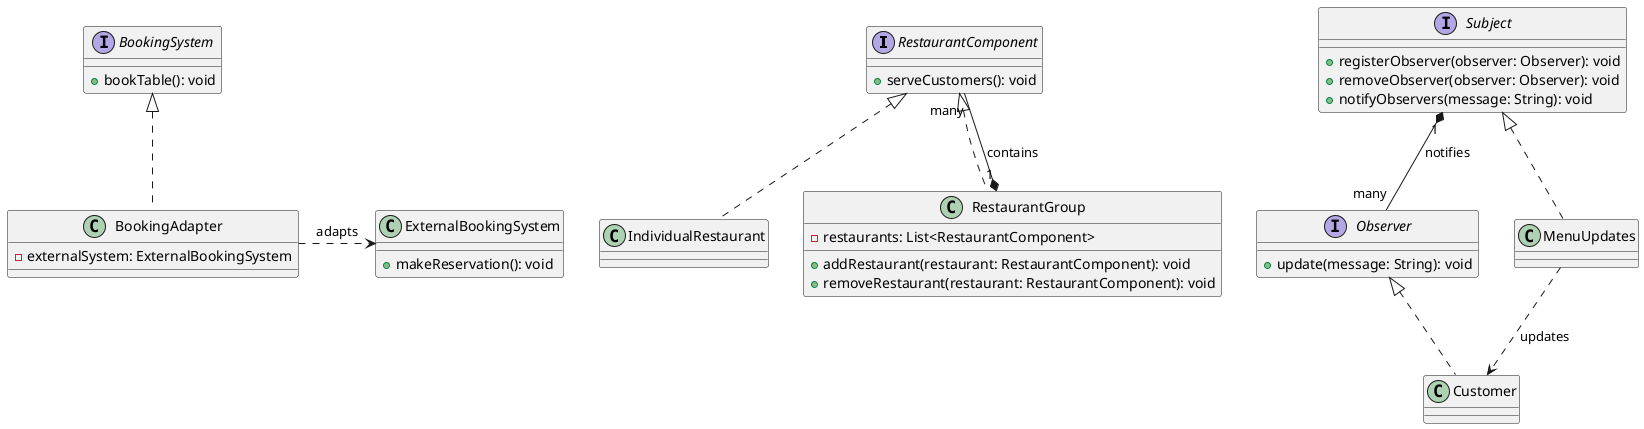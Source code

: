 @startuml
' Composite Pattern
interface RestaurantComponent {
    +serveCustomers(): void
}
class IndividualRestaurant implements RestaurantComponent
class RestaurantGroup implements RestaurantComponent {
    -restaurants: List<RestaurantComponent>
    +addRestaurant(restaurant: RestaurantComponent): void
    +removeRestaurant(restaurant: RestaurantComponent): void
}

RestaurantGroup "1" *-- "many" RestaurantComponent : contains

' Adapter Pattern
interface BookingSystem {
    +bookTable(): void
}
class ExternalBookingSystem {
    +makeReservation(): void
}
class BookingAdapter implements BookingSystem {
    -externalSystem: ExternalBookingSystem
}

BookingAdapter .right.> ExternalBookingSystem : adapts

' Observer Pattern
interface Subject {
    +registerObserver(observer: Observer): void
    +removeObserver(observer: Observer): void
    +notifyObservers(message: String): void
}
interface Observer {
    +update(message: String): void
}
class MenuUpdates implements Subject
class Customer implements Observer

Subject "1" *-- "many" Observer : notifies
MenuUpdates .down.> Customer : updates

@enduml
